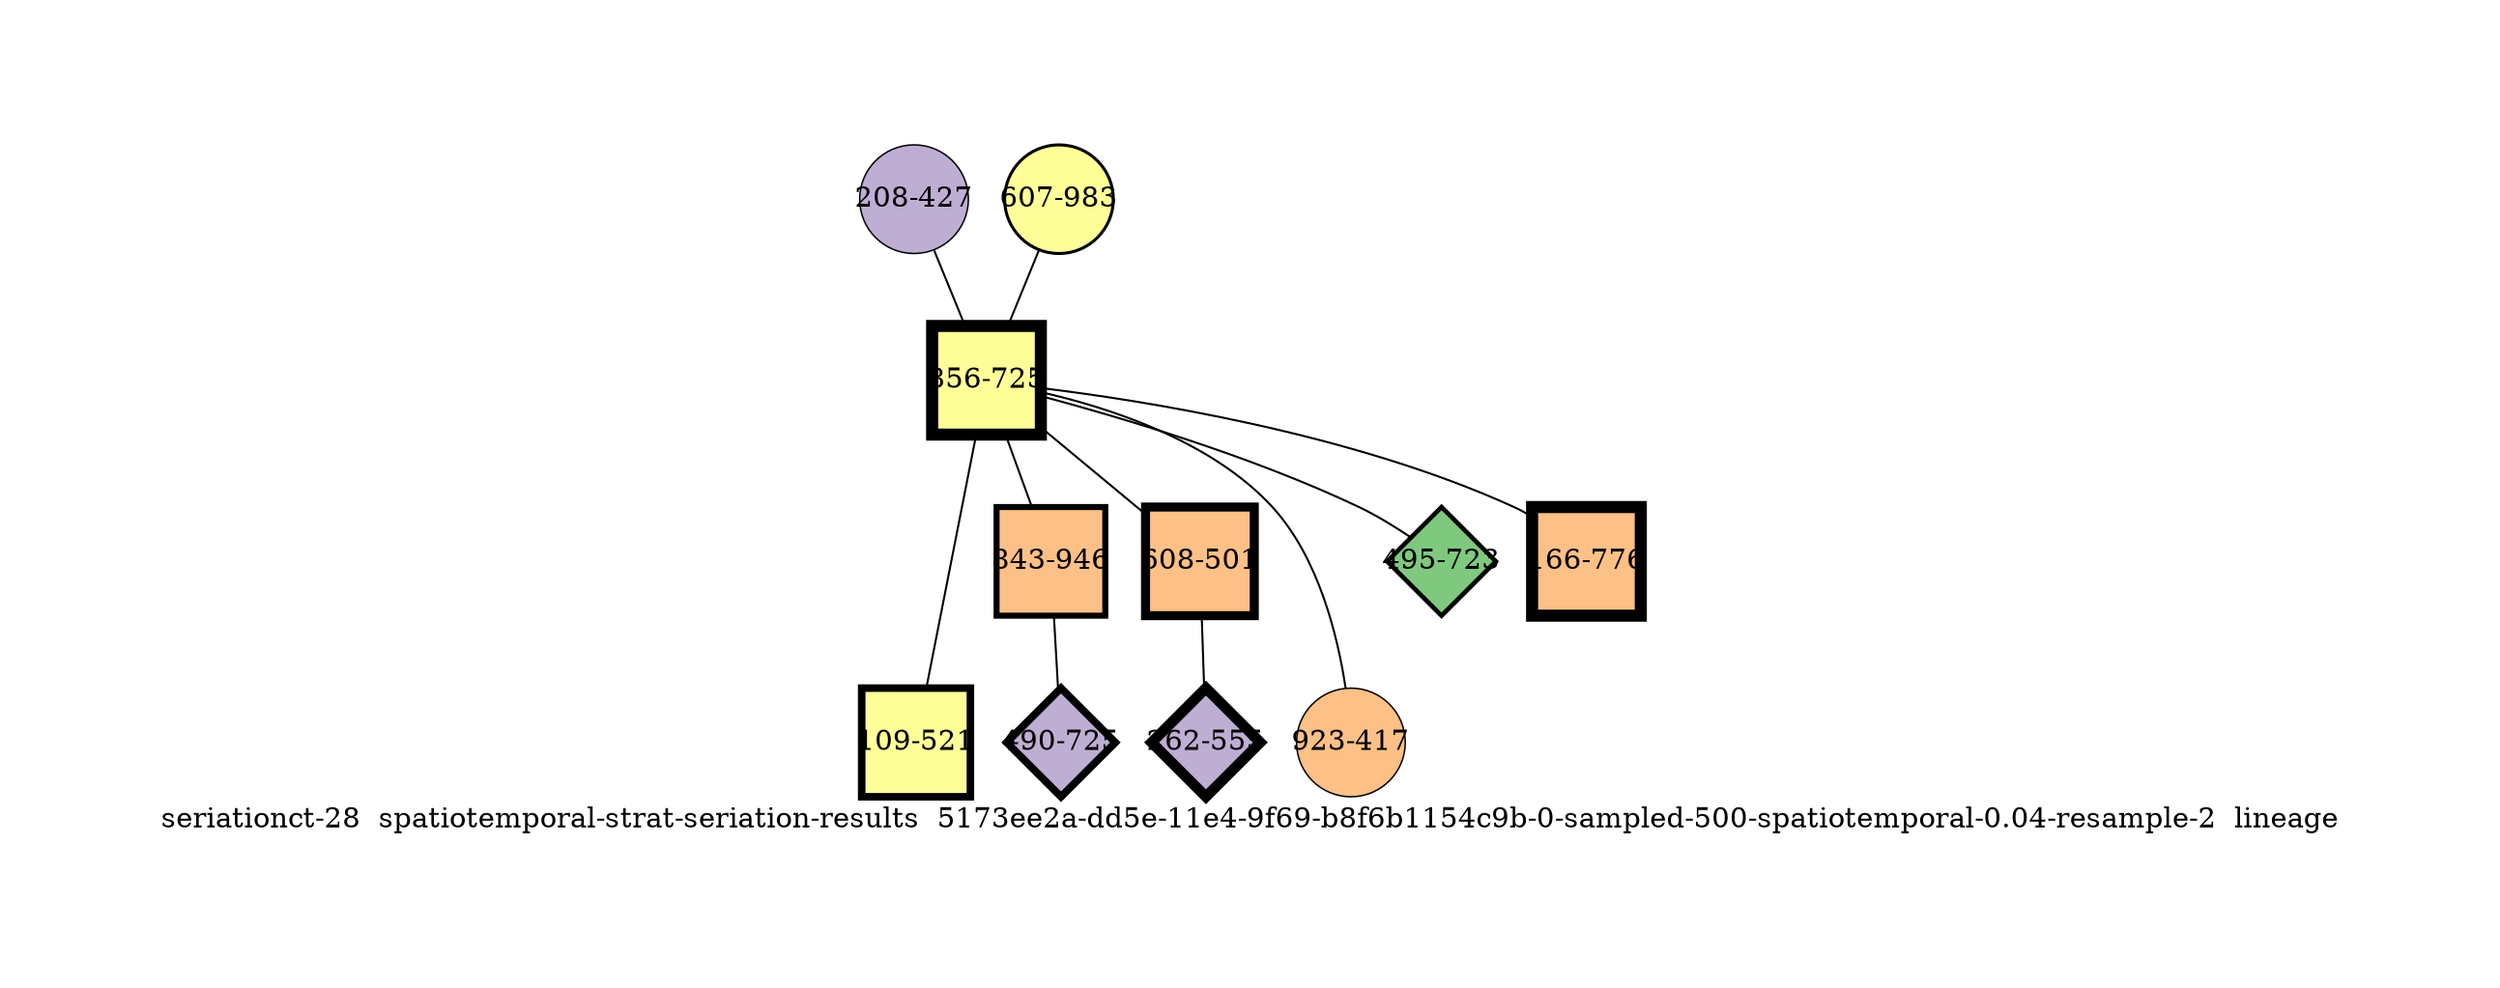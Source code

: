 strict graph "seriationct-28  spatiotemporal-strat-seriation-results  5173ee2a-dd5e-11e4-9f69-b8f6b1154c9b-0-sampled-500-spatiotemporal-0.04-resample-2  lineage" {
labelloc=b;
ratio=auto;
pad="1.0";
label="seriationct-28  spatiotemporal-strat-seriation-results  5173ee2a-dd5e-11e4-9f69-b8f6b1154c9b-0-sampled-500-spatiotemporal-0.04-resample-2  lineage";
node [width="0.75", style=filled, fixedsize=true, height="0.75", shape=circle, label=""];
0 [xCoordinate="427.0", appears_in_slice=1, yCoordinate="208.0", colorscheme=accent8, lineage_id=0, short_label="208-427", label="208-427", shape=circle, cluster_id=1, fillcolor=2, size="500.0", id=8, penwidth="0.75"];
1 [xCoordinate="983.0", appears_in_slice=2, yCoordinate="607.0", colorscheme=accent8, lineage_id=0, short_label="607-983", label="607-983", shape=circle, cluster_id=3, fillcolor=4, size="500.0", id=1, penwidth="1.5"];
2 [xCoordinate="725.0", appears_in_slice=8, yCoordinate="856.0", colorscheme=accent8, lineage_id=1, short_label="856-725", label="856-725", shape=square, cluster_id=3, fillcolor=4, size="500.0", id=2, penwidth="6.0"];
3 [xCoordinate="521.0", appears_in_slice=5, yCoordinate="109.0", colorscheme=accent8, lineage_id=1, short_label="109-521", label="109-521", shape=square, cluster_id=3, fillcolor=4, size="500.0", id=3, penwidth="3.75"];
4 [xCoordinate="946.0", appears_in_slice=4, yCoordinate="843.0", colorscheme=accent8, lineage_id=1, short_label="843-946", label="843-946", shape=square, cluster_id=2, fillcolor=3, size="500.0", id=4, penwidth="3.0"];
5 [xCoordinate="501.0", appears_in_slice=6, yCoordinate="608.0", colorscheme=accent8, lineage_id=1, short_label="608-501", label="608-501", shape=square, cluster_id=2, fillcolor=3, size="500.0", id=5, penwidth="4.5"];
6 [xCoordinate="417.0", appears_in_slice=1, yCoordinate="923.0", colorscheme=accent8, lineage_id=0, short_label="923-417", label="923-417", shape=circle, cluster_id=2, fillcolor=3, size="500.0", id=6, penwidth="0.75"];
7 [xCoordinate="555.0", appears_in_slice=7, yCoordinate="262.0", colorscheme=accent8, lineage_id=2, short_label="262-555", label="262-555", shape=diamond, cluster_id=1, fillcolor=2, size="500.0", id=7, penwidth="5.25"];
8 [xCoordinate="725.0", appears_in_slice=5, yCoordinate="490.0", colorscheme=accent8, lineage_id=2, short_label="490-725", label="490-725", shape=diamond, cluster_id=1, fillcolor=2, size="500.0", id=0, penwidth="3.75"];
9 [xCoordinate="723.0", appears_in_slice=3, yCoordinate="495.0", colorscheme=accent8, lineage_id=2, short_label="495-723", label="495-723", shape=diamond, cluster_id=0, fillcolor=1, size="500.0", id=9, penwidth="2.25"];
10 [xCoordinate="776.0", appears_in_slice=8, yCoordinate="166.0", colorscheme=accent8, lineage_id=1, short_label="166-776", label="166-776", shape=square, cluster_id=2, fillcolor=3, size="500.0", id=10, penwidth="6.0"];
0 -- 2  [inverseweight="2.26702006722", weight="0.4411076966"];
1 -- 2  [inverseweight="1.96158389188", weight="0.509792114494"];
2 -- 3  [inverseweight="2.47209912391", weight="0.404514523843"];
2 -- 4  [inverseweight="2.41306671041", weight="0.414410424579"];
2 -- 5  [inverseweight="2.22899102058", weight="0.448633480694"];
2 -- 6  [inverseweight="2.0881241135", weight="0.478898736687"];
2 -- 9  [inverseweight="2.22841536856", weight="0.448749373259"];
2 -- 10  [inverseweight="2.89846549481", weight="0.345010144778"];
4 -- 8  [inverseweight="2.91071790184", weight="0.34355785539"];
5 -- 7  [inverseweight="2.28756899555", weight="0.437145284774"];
}
